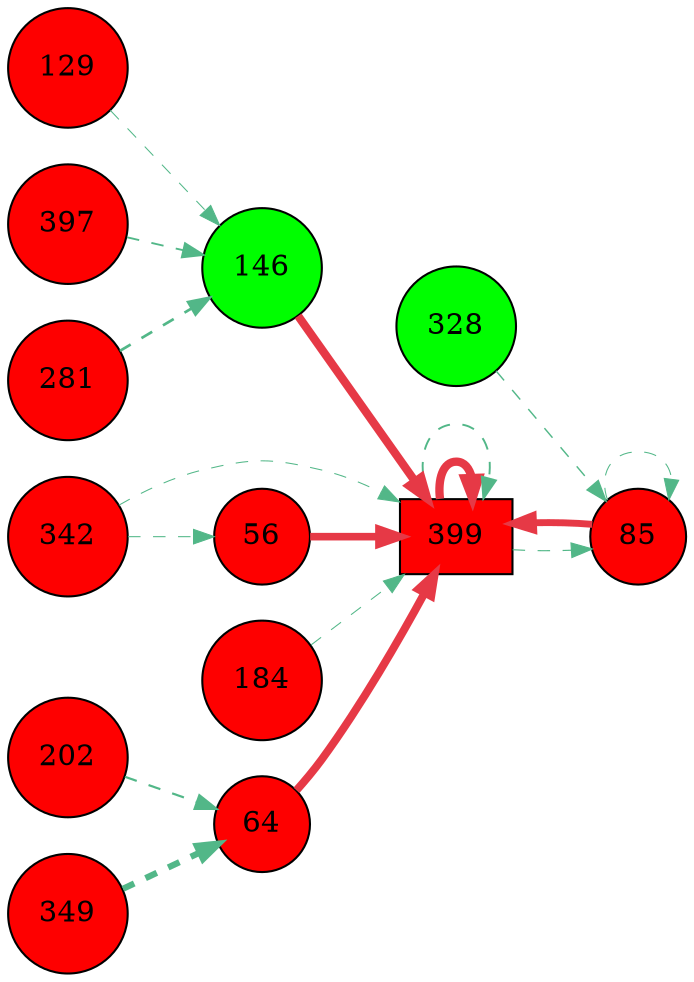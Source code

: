digraph G{
rankdir=LR;
64 [style=filled, shape=circle, fillcolor="#fe0000", label="64"];
129 [style=filled, shape=circle, fillcolor="#fe0000", label="129"];
328 [style=filled, shape=circle, fillcolor="#00fe00", label="328"];
202 [style=filled, shape=circle, fillcolor="#fe0000", label="202"];
397 [style=filled, shape=circle, fillcolor="#fe0000", label="397"];
399 [style=filled, shape=box, fillcolor="#fe0000", label="399"];
146 [style=filled, shape=circle, fillcolor="#00fe00", label="146"];
85 [style=filled, shape=circle, fillcolor="#fe0000", label="85"];
342 [style=filled, shape=circle, fillcolor="#fe0000", label="342"];
56 [style=filled, shape=circle, fillcolor="#fe0000", label="56"];
281 [style=filled, shape=circle, fillcolor="#fe0000", label="281"];
349 [style=filled, shape=circle, fillcolor="#fe0000", label="349"];
184 [style=filled, shape=circle, fillcolor="#fe0000", label="184"];
399 -> 399 [color="#e63946",penwidth=4.00];
146 -> 399 [color="#e63946",penwidth=3.99];
64 -> 399 [color="#e63946",penwidth=3.83];
56 -> 399 [color="#e63946",penwidth=3.67];
85 -> 399 [color="#e63946",penwidth=3.31];
349 -> 64 [color="#52b788",style=dashed,penwidth=3.00];
202 -> 64 [color="#52b788",style=dashed,penwidth=1.05];
399 -> 399 [color="#52b788",style=dashed,penwidth=0.93];
184 -> 399 [color="#52b788",style=dashed,penwidth=0.50];
342 -> 399 [color="#52b788",style=dashed,penwidth=0.50];
281 -> 146 [color="#52b788",style=dashed,penwidth=1.30];
397 -> 146 [color="#52b788",style=dashed,penwidth=0.89];
129 -> 146 [color="#52b788",style=dashed,penwidth=0.50];
328 -> 85 [color="#52b788",style=dashed,penwidth=0.69];
399 -> 85 [color="#52b788",style=dashed,penwidth=0.56];
85 -> 85 [color="#52b788",style=dashed,penwidth=0.50];
342 -> 56 [color="#52b788",style=dashed,penwidth=0.50];
}